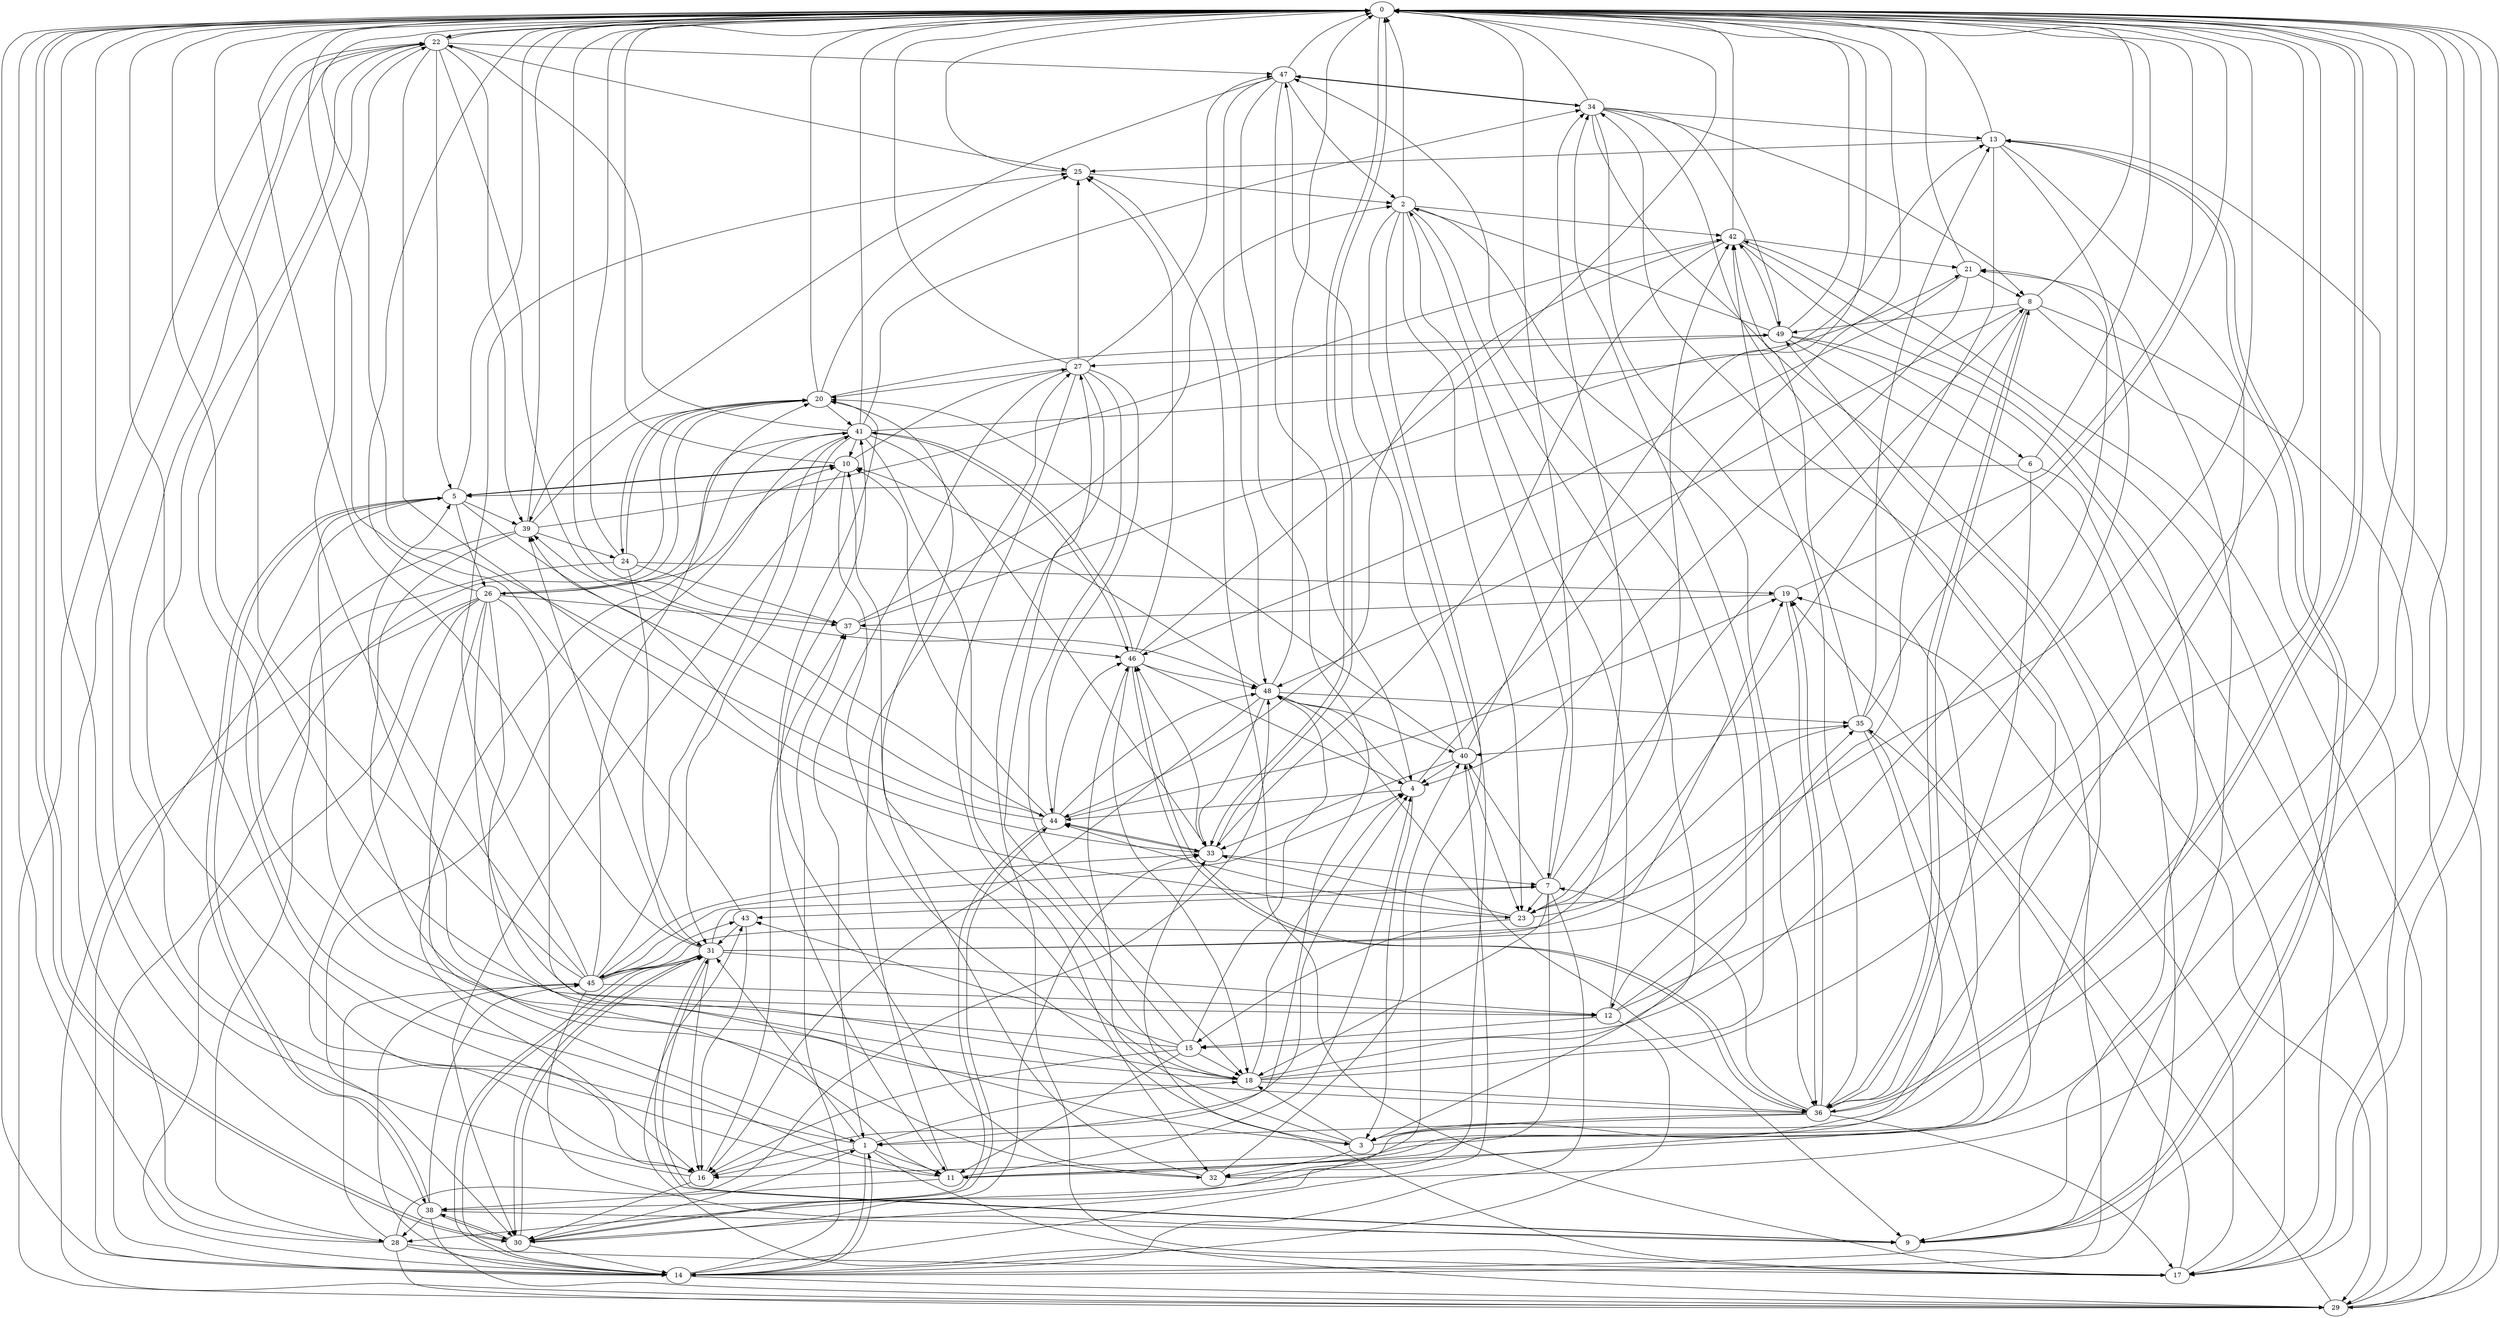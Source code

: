strict digraph "" {
	0	 [component_delay=3];
	22	 [component_delay=3];
	0 -> 22	 [wire_delay=1];
	30	 [component_delay=3];
	0 -> 30	 [wire_delay=1];
	33	 [component_delay=3];
	0 -> 33	 [wire_delay=1];
	36	 [component_delay=3];
	0 -> 36	 [wire_delay=1];
	1	 [component_delay=3];
	1 -> 0	 [wire_delay=1];
	11	 [component_delay=3];
	1 -> 11	 [wire_delay=1];
	14	 [component_delay=3];
	1 -> 14	 [wire_delay=1];
	16	 [component_delay=3];
	1 -> 16	 [wire_delay=1];
	18	 [component_delay=3];
	1 -> 18	 [wire_delay=1];
	29	 [component_delay=3];
	1 -> 29	 [wire_delay=1];
	31	 [component_delay=3];
	1 -> 31	 [wire_delay=1];
	2	 [component_delay=3];
	2 -> 0	 [wire_delay=1];
	3	 [component_delay=3];
	2 -> 3	 [wire_delay=1];
	7	 [component_delay=3];
	2 -> 7	 [wire_delay=1];
	23	 [component_delay=3];
	2 -> 23	 [wire_delay=1];
	28	 [component_delay=3];
	2 -> 28	 [wire_delay=1];
	2 -> 30	 [wire_delay=1];
	2 -> 36	 [wire_delay=1];
	42	 [component_delay=3];
	2 -> 42	 [wire_delay=1];
	3 -> 0	 [wire_delay=1];
	3 -> 18	 [wire_delay=1];
	32	 [component_delay=3];
	3 -> 32	 [wire_delay=1];
	46	 [component_delay=3];
	3 -> 46	 [wire_delay=1];
	4	 [component_delay=3];
	4 -> 0	 [wire_delay=1];
	4 -> 3	 [wire_delay=1];
	44	 [component_delay=3];
	4 -> 44	 [wire_delay=1];
	48	 [component_delay=3];
	4 -> 48	 [wire_delay=1];
	5	 [component_delay=3];
	5 -> 0	 [wire_delay=1];
	10	 [component_delay=3];
	5 -> 10	 [wire_delay=1];
	5 -> 11	 [wire_delay=1];
	26	 [component_delay=3];
	5 -> 26	 [wire_delay=1];
	38	 [component_delay=3];
	5 -> 38	 [wire_delay=1];
	39	 [component_delay=3];
	5 -> 39	 [wire_delay=1];
	5 -> 44	 [wire_delay=1];
	6	 [component_delay=3];
	6 -> 0	 [wire_delay=1];
	6 -> 5	 [wire_delay=1];
	17	 [component_delay=3];
	6 -> 17	 [wire_delay=1];
	6 -> 36	 [wire_delay=1];
	7 -> 0	 [wire_delay=1];
	8	 [component_delay=3];
	7 -> 8	 [wire_delay=1];
	7 -> 14	 [wire_delay=1];
	7 -> 18	 [wire_delay=1];
	7 -> 23	 [wire_delay=1];
	7 -> 38	 [wire_delay=1];
	40	 [component_delay=3];
	7 -> 40	 [wire_delay=1];
	43	 [component_delay=3];
	7 -> 43	 [wire_delay=1];
	8 -> 0	 [wire_delay=1];
	12	 [component_delay=3];
	8 -> 12	 [wire_delay=1];
	8 -> 17	 [wire_delay=1];
	8 -> 29	 [wire_delay=1];
	8 -> 36	 [wire_delay=1];
	8 -> 48	 [wire_delay=1];
	49	 [component_delay=3];
	8 -> 49	 [wire_delay=1];
	9	 [component_delay=3];
	9 -> 0	 [wire_delay=1];
	13	 [component_delay=3];
	9 -> 13	 [wire_delay=1];
	21	 [component_delay=3];
	9 -> 21	 [wire_delay=1];
	9 -> 31	 [wire_delay=1];
	10 -> 0	 [wire_delay=1];
	10 -> 3	 [wire_delay=1];
	10 -> 5	 [wire_delay=1];
	27	 [component_delay=3];
	10 -> 27	 [wire_delay=1];
	10 -> 30	 [wire_delay=1];
	11 -> 0	 [wire_delay=1];
	11 -> 4	 [wire_delay=1];
	11 -> 22	 [wire_delay=1];
	11 -> 27	 [wire_delay=1];
	11 -> 38	 [wire_delay=1];
	11 -> 49	 [wire_delay=1];
	12 -> 0	 [wire_delay=1];
	12 -> 2	 [wire_delay=1];
	12 -> 14	 [wire_delay=1];
	15	 [component_delay=3];
	12 -> 15	 [wire_delay=1];
	12 -> 21	 [wire_delay=1];
	13 -> 0	 [wire_delay=1];
	13 -> 9	 [wire_delay=1];
	13 -> 15	 [wire_delay=1];
	13 -> 23	 [wire_delay=1];
	25	 [component_delay=3];
	13 -> 25	 [wire_delay=1];
	13 -> 36	 [wire_delay=1];
	14 -> 0	 [wire_delay=1];
	14 -> 1	 [wire_delay=1];
	14 -> 29	 [wire_delay=1];
	14 -> 31	 [wire_delay=1];
	34	 [component_delay=3];
	14 -> 34	 [wire_delay=1];
	37	 [component_delay=3];
	14 -> 37	 [wire_delay=1];
	14 -> 40	 [wire_delay=1];
	15 -> 0	 [wire_delay=1];
	15 -> 11	 [wire_delay=1];
	15 -> 16	 [wire_delay=1];
	15 -> 18	 [wire_delay=1];
	15 -> 27	 [wire_delay=1];
	15 -> 43	 [wire_delay=1];
	15 -> 48	 [wire_delay=1];
	16 -> 0	 [wire_delay=1];
	16 -> 4	 [wire_delay=1];
	16 -> 22	 [wire_delay=1];
	16 -> 30	 [wire_delay=1];
	16 -> 37	 [wire_delay=1];
	17 -> 0	 [wire_delay=1];
	19	 [component_delay=3];
	17 -> 19	 [wire_delay=1];
	17 -> 25	 [wire_delay=1];
	17 -> 33	 [wire_delay=1];
	35	 [component_delay=3];
	17 -> 35	 [wire_delay=1];
	17 -> 43	 [wire_delay=1];
	18 -> 0	 [wire_delay=1];
	18 -> 4	 [wire_delay=1];
	18 -> 5	 [wire_delay=1];
	18 -> 10	 [wire_delay=1];
	18 -> 34	 [wire_delay=1];
	18 -> 36	 [wire_delay=1];
	47	 [component_delay=3];
	18 -> 47	 [wire_delay=1];
	19 -> 0	 [wire_delay=1];
	19 -> 36	 [wire_delay=1];
	19 -> 37	 [wire_delay=1];
	20	 [component_delay=3];
	20 -> 0	 [wire_delay=1];
	20 -> 11	 [wire_delay=1];
	20 -> 14	 [wire_delay=1];
	24	 [component_delay=3];
	20 -> 24	 [wire_delay=1];
	20 -> 25	 [wire_delay=1];
	20 -> 26	 [wire_delay=1];
	41	 [component_delay=3];
	20 -> 41	 [wire_delay=1];
	20 -> 49	 [wire_delay=1];
	21 -> 0	 [wire_delay=1];
	21 -> 4	 [wire_delay=1];
	21 -> 8	 [wire_delay=1];
	21 -> 46	 [wire_delay=1];
	22 -> 0	 [wire_delay=1];
	22 -> 1	 [wire_delay=1];
	22 -> 5	 [wire_delay=1];
	22 -> 23	 [wire_delay=1];
	22 -> 25	 [wire_delay=1];
	22 -> 39	 [wire_delay=1];
	22 -> 47	 [wire_delay=1];
	22 -> 48	 [wire_delay=1];
	23 -> 0	 [wire_delay=1];
	23 -> 15	 [wire_delay=1];
	23 -> 33	 [wire_delay=1];
	23 -> 35	 [wire_delay=1];
	23 -> 42	 [wire_delay=1];
	23 -> 44	 [wire_delay=1];
	24 -> 0	 [wire_delay=1];
	24 -> 19	 [wire_delay=1];
	24 -> 20	 [wire_delay=1];
	24 -> 28	 [wire_delay=1];
	24 -> 31	 [wire_delay=1];
	24 -> 37	 [wire_delay=1];
	25 -> 0	 [wire_delay=1];
	25 -> 2	 [wire_delay=1];
	26 -> 0	 [wire_delay=1];
	26 -> 3	 [wire_delay=1];
	26 -> 10	 [wire_delay=1];
	26 -> 11	 [wire_delay=1];
	26 -> 12	 [wire_delay=1];
	26 -> 14	 [wire_delay=1];
	26 -> 16	 [wire_delay=1];
	26 -> 18	 [wire_delay=1];
	26 -> 29	 [wire_delay=1];
	26 -> 37	 [wire_delay=1];
	26 -> 41	 [wire_delay=1];
	27 -> 0	 [wire_delay=1];
	27 -> 1	 [wire_delay=1];
	27 -> 17	 [wire_delay=1];
	27 -> 18	 [wire_delay=1];
	27 -> 20	 [wire_delay=1];
	27 -> 25	 [wire_delay=1];
	27 -> 32	 [wire_delay=1];
	27 -> 44	 [wire_delay=1];
	27 -> 47	 [wire_delay=1];
	28 -> 0	 [wire_delay=1];
	28 -> 14	 [wire_delay=1];
	28 -> 17	 [wire_delay=1];
	28 -> 22	 [wire_delay=1];
	28 -> 29	 [wire_delay=1];
	45	 [component_delay=3];
	28 -> 45	 [wire_delay=1];
	28 -> 48	 [wire_delay=1];
	29 -> 0	 [wire_delay=1];
	29 -> 13	 [wire_delay=1];
	29 -> 19	 [wire_delay=1];
	29 -> 22	 [wire_delay=1];
	29 -> 42	 [wire_delay=1];
	30 -> 0	 [wire_delay=1];
	30 -> 1	 [wire_delay=1];
	30 -> 14	 [wire_delay=1];
	30 -> 31	 [wire_delay=1];
	30 -> 33	 [wire_delay=1];
	30 -> 38	 [wire_delay=1];
	30 -> 44	 [wire_delay=1];
	31 -> 0	 [wire_delay=1];
	31 -> 7	 [wire_delay=1];
	31 -> 9	 [wire_delay=1];
	31 -> 12	 [wire_delay=1];
	31 -> 14	 [wire_delay=1];
	31 -> 16	 [wire_delay=1];
	31 -> 30	 [wire_delay=1];
	31 -> 34	 [wire_delay=1];
	31 -> 35	 [wire_delay=1];
	31 -> 39	 [wire_delay=1];
	31 -> 45	 [wire_delay=1];
	32 -> 0	 [wire_delay=1];
	32 -> 20	 [wire_delay=1];
	32 -> 40	 [wire_delay=1];
	32 -> 41	 [wire_delay=1];
	33 -> 0	 [wire_delay=1];
	33 -> 7	 [wire_delay=1];
	33 -> 39	 [wire_delay=1];
	33 -> 44	 [wire_delay=1];
	33 -> 46	 [wire_delay=1];
	34 -> 0	 [wire_delay=1];
	34 -> 8	 [wire_delay=1];
	34 -> 13	 [wire_delay=1];
	34 -> 16	 [wire_delay=1];
	34 -> 29	 [wire_delay=1];
	34 -> 32	 [wire_delay=1];
	34 -> 47	 [wire_delay=1];
	34 -> 49	 [wire_delay=1];
	35 -> 0	 [wire_delay=1];
	35 -> 3	 [wire_delay=1];
	35 -> 11	 [wire_delay=1];
	35 -> 13	 [wire_delay=1];
	35 -> 40	 [wire_delay=1];
	35 -> 42	 [wire_delay=1];
	36 -> 0	 [wire_delay=1];
	36 -> 1	 [wire_delay=1];
	36 -> 3	 [wire_delay=1];
	36 -> 5	 [wire_delay=1];
	36 -> 7	 [wire_delay=1];
	36 -> 8	 [wire_delay=1];
	36 -> 17	 [wire_delay=1];
	36 -> 19	 [wire_delay=1];
	36 -> 42	 [wire_delay=1];
	36 -> 46	 [wire_delay=1];
	37 -> 0	 [wire_delay=1];
	37 -> 2	 [wire_delay=1];
	37 -> 13	 [wire_delay=1];
	37 -> 46	 [wire_delay=1];
	38 -> 0	 [wire_delay=1];
	38 -> 5	 [wire_delay=1];
	38 -> 9	 [wire_delay=1];
	38 -> 28	 [wire_delay=1];
	38 -> 29	 [wire_delay=1];
	38 -> 30	 [wire_delay=1];
	38 -> 45	 [wire_delay=1];
	39 -> 0	 [wire_delay=1];
	39 -> 14	 [wire_delay=1];
	39 -> 20	 [wire_delay=1];
	39 -> 24	 [wire_delay=1];
	39 -> 32	 [wire_delay=1];
	39 -> 42	 [wire_delay=1];
	40 -> 0	 [wire_delay=1];
	40 -> 4	 [wire_delay=1];
	40 -> 20	 [wire_delay=1];
	40 -> 23	 [wire_delay=1];
	40 -> 33	 [wire_delay=1];
	40 -> 47	 [wire_delay=1];
	41 -> 0	 [wire_delay=1];
	41 -> 10	 [wire_delay=1];
	41 -> 16	 [wire_delay=1];
	41 -> 18	 [wire_delay=1];
	41 -> 21	 [wire_delay=1];
	41 -> 22	 [wire_delay=1];
	41 -> 30	 [wire_delay=1];
	41 -> 31	 [wire_delay=1];
	41 -> 33	 [wire_delay=1];
	41 -> 34	 [wire_delay=1];
	41 -> 46	 [wire_delay=1];
	42 -> 0	 [wire_delay=1];
	42 -> 9	 [wire_delay=1];
	42 -> 17	 [wire_delay=1];
	42 -> 21	 [wire_delay=1];
	42 -> 33	 [wire_delay=1];
	42 -> 44	 [wire_delay=1];
	43 -> 0	 [wire_delay=1];
	43 -> 16	 [wire_delay=1];
	43 -> 31	 [wire_delay=1];
	44 -> 0	 [wire_delay=1];
	44 -> 10	 [wire_delay=1];
	44 -> 19	 [wire_delay=1];
	44 -> 30	 [wire_delay=1];
	44 -> 33	 [wire_delay=1];
	44 -> 39	 [wire_delay=1];
	44 -> 46	 [wire_delay=1];
	44 -> 48	 [wire_delay=1];
	45 -> 0	 [wire_delay=1];
	45 -> 4	 [wire_delay=1];
	45 -> 9	 [wire_delay=1];
	45 -> 12	 [wire_delay=1];
	45 -> 14	 [wire_delay=1];
	45 -> 19	 [wire_delay=1];
	45 -> 20	 [wire_delay=1];
	45 -> 22	 [wire_delay=1];
	45 -> 25	 [wire_delay=1];
	45 -> 31	 [wire_delay=1];
	45 -> 33	 [wire_delay=1];
	45 -> 41	 [wire_delay=1];
	45 -> 43	 [wire_delay=1];
	46 -> 0	 [wire_delay=1];
	46 -> 4	 [wire_delay=1];
	46 -> 18	 [wire_delay=1];
	46 -> 25	 [wire_delay=1];
	46 -> 36	 [wire_delay=1];
	46 -> 41	 [wire_delay=1];
	46 -> 48	 [wire_delay=1];
	47 -> 0	 [wire_delay=1];
	47 -> 1	 [wire_delay=1];
	47 -> 2	 [wire_delay=1];
	47 -> 4	 [wire_delay=1];
	47 -> 34	 [wire_delay=1];
	47 -> 39	 [wire_delay=1];
	47 -> 48	 [wire_delay=1];
	48 -> 0	 [wire_delay=1];
	48 -> 9	 [wire_delay=1];
	48 -> 10	 [wire_delay=1];
	48 -> 16	 [wire_delay=1];
	48 -> 33	 [wire_delay=1];
	48 -> 35	 [wire_delay=1];
	48 -> 40	 [wire_delay=1];
	49 -> 0	 [wire_delay=1];
	49 -> 2	 [wire_delay=1];
	49 -> 6	 [wire_delay=1];
	49 -> 14	 [wire_delay=1];
	49 -> 27	 [wire_delay=1];
	49 -> 29	 [wire_delay=1];
	49 -> 42	 [wire_delay=1];
}
